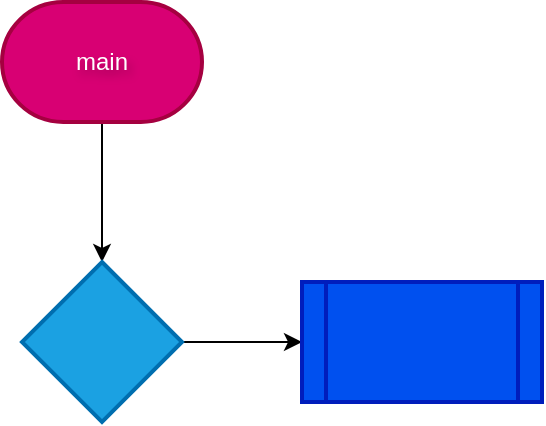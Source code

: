 <mxfile>
    <diagram id="TNaqptsSG8VuTUuzyd6U" name="Page-1">
        <mxGraphModel dx="394" dy="323" grid="1" gridSize="10" guides="1" tooltips="1" connect="1" arrows="1" fold="1" page="1" pageScale="1" pageWidth="827" pageHeight="1169" background="none" math="0" shadow="0">
            <root>
                <mxCell id="0"/>
                <mxCell id="1" parent="0"/>
                <mxCell id="4" value="" style="edgeStyle=none;html=1;rounded=0;" parent="1" source="2" target="3" edge="1">
                    <mxGeometry relative="1" as="geometry"/>
                </mxCell>
                <mxCell id="2" value="&lt;span&gt;&lt;font style=&quot;color: rgb(255, 255, 255);&quot;&gt;main&lt;/font&gt;&lt;/span&gt;" style="strokeWidth=2;html=1;shape=mxgraph.flowchart.terminator;whiteSpace=wrap;rounded=0;fillColor=#d80073;fontColor=#ffffff;strokeColor=#A50040;textShadow=1;" parent="1" vertex="1">
                    <mxGeometry x="390" y="90" width="100" height="60" as="geometry"/>
                </mxCell>
                <mxCell id="6" value="" style="edgeStyle=none;html=1;rounded=0;" parent="1" source="3" target="5" edge="1">
                    <mxGeometry relative="1" as="geometry"/>
                </mxCell>
                <mxCell id="3" value="" style="rhombus;whiteSpace=wrap;html=1;strokeWidth=2;rounded=0;fillColor=#1ba1e2;fontColor=#ffffff;strokeColor=#006EAF;" parent="1" vertex="1">
                    <mxGeometry x="400" y="220" width="80" height="80" as="geometry"/>
                </mxCell>
                <mxCell id="5" value="" style="shape=process;whiteSpace=wrap;html=1;backgroundOutline=1;strokeWidth=2;rounded=0;fillColor=#0050ef;strokeColor=#001DBC;fontColor=#ffffff;" parent="1" vertex="1">
                    <mxGeometry x="540" y="230" width="120" height="60" as="geometry"/>
                </mxCell>
            </root>
        </mxGraphModel>
    </diagram>
</mxfile>